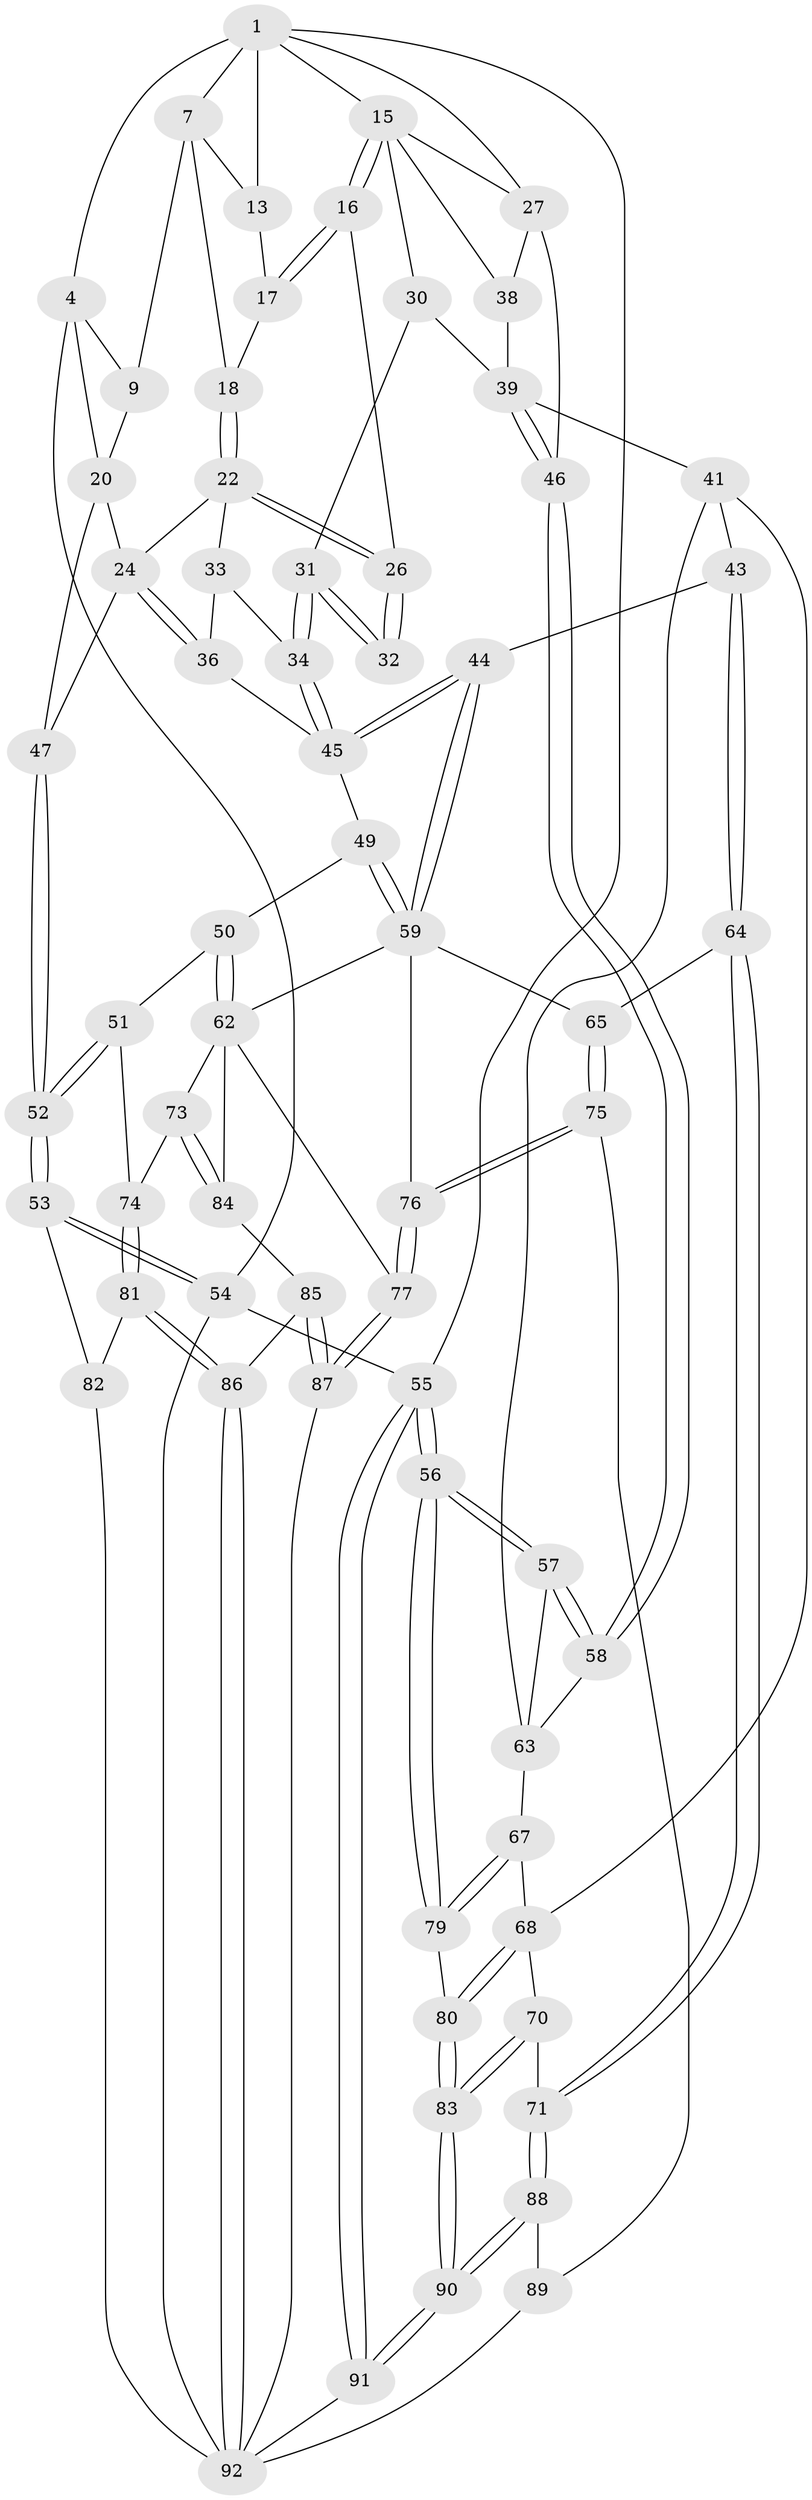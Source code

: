 // original degree distribution, {3: 0.031578947368421054, 5: 0.47368421052631576, 4: 0.25263157894736843, 6: 0.24210526315789474}
// Generated by graph-tools (version 1.1) at 2025/21/03/04/25 18:21:40]
// undirected, 66 vertices, 154 edges
graph export_dot {
graph [start="1"]
  node [color=gray90,style=filled];
  1 [pos="+0.6144299872040483+0",super="+2+6"];
  4 [pos="+0.20425190139472305+0",super="+19+5+11"];
  7 [pos="+0.46455525002300474+0.10924602655511635",super="+8"];
  9 [pos="+0.41777014785489497+0.08052978185377195",super="+10"];
  13 [pos="+0.6022304190908474+0.08605730190931235",super="+14"];
  15 [pos="+0.809062096308315+0.14795054387876744",super="+28"];
  16 [pos="+0.6305543446944896+0.1877174646571876"];
  17 [pos="+0.6209752509823837+0.1760217583535032"];
  18 [pos="+0.43199544510745724+0.1393226665290857"];
  20 [pos="+0.1895547897290519+0.17064410208621772",super="+21"];
  22 [pos="+0.39169666135658+0.2595169695178508",super="+23"];
  24 [pos="+0.297575011087017+0.341150334456637",super="+25"];
  26 [pos="+0.6119572652921764+0.22673710597314187"];
  27 [pos="+1+0.21009921104191823",super="+37"];
  30 [pos="+0.7599662006768227+0.3707333582329732"];
  31 [pos="+0.6770553585828699+0.35589909689751487"];
  32 [pos="+0.6293910535189603+0.32280635931545215"];
  33 [pos="+0.5775363772760252+0.338730488440211",super="+35"];
  34 [pos="+0.5730833655613551+0.48103713051922836"];
  36 [pos="+0.32354880441784517+0.3823313180382698"];
  38 [pos="+0.9038838593167567+0.36090130732657033"];
  39 [pos="+0.906645905545497+0.4727292836867752",super="+40"];
  41 [pos="+0.768154503989972+0.5849364187868172",super="+42"];
  43 [pos="+0.6800179344310084+0.6004654278791669"];
  44 [pos="+0.6112855089358523+0.579146689984681"];
  45 [pos="+0.5680586808499165+0.49906755910243594",super="+48"];
  46 [pos="+1+0.4502396772740563"];
  47 [pos="+0+0.5132010827373414"];
  49 [pos="+0.3490854646732552+0.49863729225160014"];
  50 [pos="+0.22866076581354675+0.6189561629276213"];
  51 [pos="+0.09496409677683922+0.6468481781803715"];
  52 [pos="+0+0.5967287856188732"];
  53 [pos="+0+0.7388074177759312"];
  54 [pos="+0+1"];
  55 [pos="+1+1"];
  56 [pos="+1+1"];
  57 [pos="+1+0.7068097521088962"];
  58 [pos="+1+0.5427421262526803"];
  59 [pos="+0.42792381284943914+0.6786628241701871",super="+60"];
  62 [pos="+0.358956327913441+0.7228665508992311",super="+72"];
  63 [pos="+0.8175053618754673+0.5920439535804242",super="+66"];
  64 [pos="+0.6123973009129487+0.799462369991504"];
  65 [pos="+0.5266624356349288+0.8168916813501317"];
  67 [pos="+0.9266162883097442+0.7638629600705233"];
  68 [pos="+0.8401333106344673+0.7615172575422445",super="+69"];
  70 [pos="+0.768703162922181+0.8140632257927933"];
  71 [pos="+0.684624397224606+0.8438831919645964"];
  73 [pos="+0.2726169258713599+0.7732848154747666"];
  74 [pos="+0.24423333945787595+0.770041126279644"];
  75 [pos="+0.5257413678484065+0.8196918972964834"];
  76 [pos="+0.418868783415335+0.9691625846030772"];
  77 [pos="+0.41181592681097695+0.9826588641457357"];
  79 [pos="+0.9444458621428676+0.8973659549449681"];
  80 [pos="+0.9023164252880852+0.9012500956965819"];
  81 [pos="+0.1283524357438042+0.8925066311720643"];
  82 [pos="+0.11487255942633547+0.8877541055211052"];
  83 [pos="+0.8328735117163815+0.9453051481196219"];
  84 [pos="+0.2817104158933553+0.8499568283414335"];
  85 [pos="+0.25017848021604316+0.8921280560688275"];
  86 [pos="+0.15341198115741253+0.9201043403840851"];
  87 [pos="+0.3983912449474655+1"];
  88 [pos="+0.6815071713278023+0.9179387285388819"];
  89 [pos="+0.6112305027570127+0.9713435673653107"];
  90 [pos="+0.8038593756354199+1"];
  91 [pos="+0.8336814943126399+1"];
  92 [pos="+0.2776166180519959+1",super="+94+93"];
  1 -- 4;
  1 -- 55;
  1 -- 27;
  1 -- 13 [weight=2];
  1 -- 15;
  1 -- 7;
  4 -- 54;
  4 -- 9 [weight=2];
  4 -- 20;
  7 -- 13;
  7 -- 9;
  7 -- 18;
  9 -- 20;
  13 -- 17;
  15 -- 16;
  15 -- 16;
  15 -- 27;
  15 -- 30;
  15 -- 38;
  16 -- 17;
  16 -- 17;
  16 -- 26;
  17 -- 18;
  18 -- 22;
  18 -- 22;
  20 -- 24;
  20 -- 47;
  22 -- 26;
  22 -- 26;
  22 -- 24;
  22 -- 33;
  24 -- 36;
  24 -- 36;
  24 -- 47;
  26 -- 32;
  26 -- 32;
  27 -- 38;
  27 -- 46;
  30 -- 31;
  30 -- 39;
  31 -- 32;
  31 -- 32;
  31 -- 34;
  31 -- 34;
  33 -- 34;
  33 -- 36;
  34 -- 45;
  34 -- 45;
  36 -- 45;
  38 -- 39;
  39 -- 46;
  39 -- 46;
  39 -- 41;
  41 -- 63;
  41 -- 43;
  41 -- 68;
  43 -- 44;
  43 -- 64;
  43 -- 64;
  44 -- 45;
  44 -- 45;
  44 -- 59;
  44 -- 59;
  45 -- 49;
  46 -- 58;
  46 -- 58;
  47 -- 52;
  47 -- 52;
  49 -- 50;
  49 -- 59;
  49 -- 59;
  50 -- 51;
  50 -- 62;
  50 -- 62;
  51 -- 52;
  51 -- 52;
  51 -- 74;
  52 -- 53;
  52 -- 53;
  53 -- 54;
  53 -- 54;
  53 -- 82;
  54 -- 55;
  54 -- 92;
  55 -- 56;
  55 -- 56;
  55 -- 91;
  55 -- 91;
  56 -- 57;
  56 -- 57;
  56 -- 79;
  56 -- 79;
  57 -- 58;
  57 -- 58;
  57 -- 63;
  58 -- 63;
  59 -- 65;
  59 -- 76;
  59 -- 62;
  62 -- 73;
  62 -- 84;
  62 -- 77;
  63 -- 67;
  64 -- 65;
  64 -- 71;
  64 -- 71;
  65 -- 75;
  65 -- 75;
  67 -- 68;
  67 -- 79;
  67 -- 79;
  68 -- 80;
  68 -- 80;
  68 -- 70;
  70 -- 71;
  70 -- 83;
  70 -- 83;
  71 -- 88;
  71 -- 88;
  73 -- 74;
  73 -- 84;
  73 -- 84;
  74 -- 81;
  74 -- 81;
  75 -- 76;
  75 -- 76;
  75 -- 89;
  76 -- 77;
  76 -- 77;
  77 -- 87;
  77 -- 87;
  79 -- 80;
  80 -- 83;
  80 -- 83;
  81 -- 82;
  81 -- 86;
  81 -- 86;
  82 -- 92;
  83 -- 90;
  83 -- 90;
  84 -- 85;
  85 -- 86;
  85 -- 87;
  85 -- 87;
  86 -- 92;
  86 -- 92;
  87 -- 92;
  88 -- 89;
  88 -- 90;
  88 -- 90;
  89 -- 92;
  90 -- 91;
  90 -- 91;
  91 -- 92;
}
